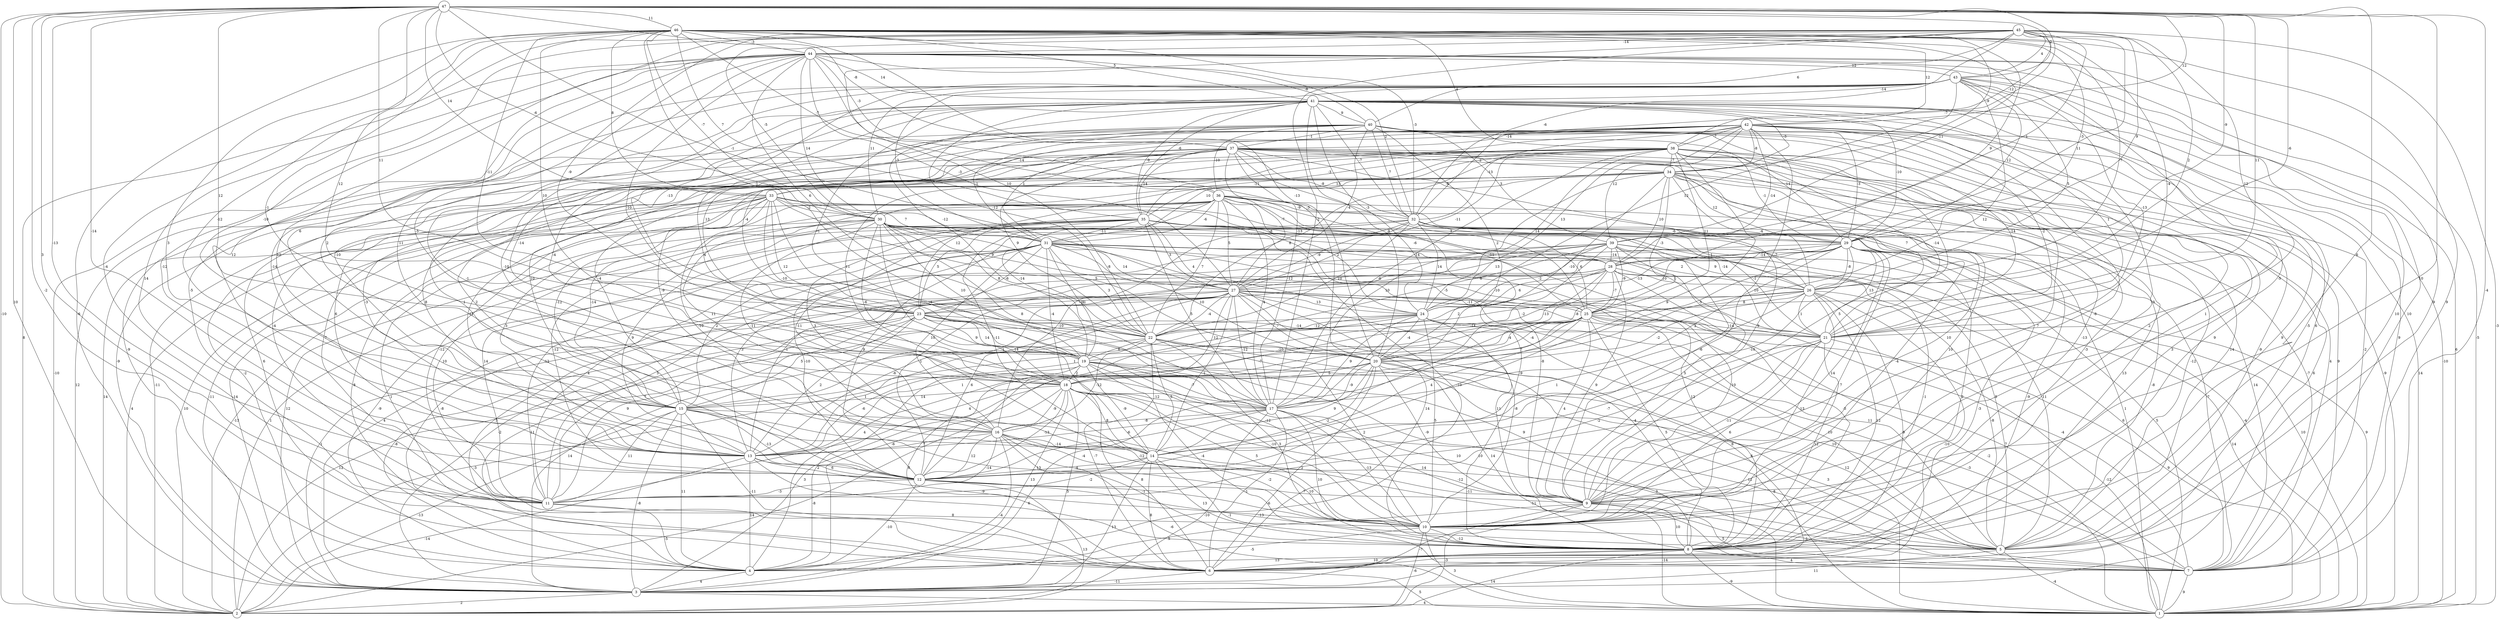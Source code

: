 graph { 
	 fontname="Helvetica,Arial,sans-serif" 
	 node [shape = circle]; 
	 47 -- 2 [label = "-10"];
	 47 -- 3 [label = "10"];
	 47 -- 6 [label = "-2"];
	 47 -- 7 [label = "-4"];
	 47 -- 8 [label = "10"];
	 47 -- 9 [label = "6"];
	 47 -- 11 [label = "3"];
	 47 -- 12 [label = "-13"];
	 47 -- 13 [label = "-14"];
	 47 -- 18 [label = "12"];
	 47 -- 19 [label = "12"];
	 47 -- 23 [label = "11"];
	 47 -- 25 [label = "11"];
	 47 -- 26 [label = "-6"];
	 47 -- 27 [label = "-1"];
	 47 -- 29 [label = "-9"];
	 47 -- 30 [label = "-6"];
	 47 -- 32 [label = "-7"];
	 47 -- 33 [label = "14"];
	 47 -- 37 [label = "-8"];
	 47 -- 42 [label = "12"];
	 47 -- 43 [label = "2"];
	 47 -- 46 [label = "11"];
	 46 -- 3 [label = "-6"];
	 46 -- 7 [label = "9"];
	 46 -- 13 [label = "3"];
	 46 -- 15 [label = "-12"];
	 46 -- 18 [label = "-1"];
	 46 -- 19 [label = "10"];
	 46 -- 20 [label = "-13"];
	 46 -- 21 [label = "-4"];
	 46 -- 22 [label = "-1"];
	 46 -- 23 [label = "-11"];
	 46 -- 26 [label = "-7"];
	 46 -- 28 [label = "9"];
	 46 -- 29 [label = "-3"];
	 46 -- 30 [label = "-7"];
	 46 -- 32 [label = "-3"];
	 46 -- 33 [label = "8"];
	 46 -- 34 [label = "-9"];
	 46 -- 35 [label = "7"];
	 46 -- 36 [label = "-7"];
	 46 -- 38 [label = "4"];
	 46 -- 39 [label = "-11"];
	 46 -- 41 [label = "5"];
	 46 -- 42 [label = "12"];
	 46 -- 44 [label = "-3"];
	 45 -- 1 [label = "-3"];
	 45 -- 11 [label = "-4"];
	 45 -- 12 [label = "12"];
	 45 -- 15 [label = "-10"];
	 45 -- 17 [label = "-2"];
	 45 -- 21 [label = "12"];
	 45 -- 22 [label = "10"];
	 45 -- 23 [label = "-9"];
	 45 -- 26 [label = "2"];
	 45 -- 28 [label = "11"];
	 45 -- 29 [label = "9"];
	 45 -- 30 [label = "-5"];
	 45 -- 32 [label = "-6"];
	 45 -- 38 [label = "-12"];
	 45 -- 39 [label = "1"];
	 45 -- 40 [label = "6"];
	 45 -- 43 [label = "4"];
	 45 -- 44 [label = "-14"];
	 44 -- 1 [label = "-5"];
	 44 -- 2 [label = "8"];
	 44 -- 5 [label = "9"];
	 44 -- 6 [label = "10"];
	 44 -- 9 [label = "-5"];
	 44 -- 11 [label = "14"];
	 44 -- 12 [label = "-12"];
	 44 -- 13 [label = "12"];
	 44 -- 15 [label = "6"];
	 44 -- 16 [label = "11"];
	 44 -- 17 [label = "-5"];
	 44 -- 19 [label = "-10"];
	 44 -- 20 [label = "-3"];
	 44 -- 22 [label = "6"];
	 44 -- 27 [label = "-3"];
	 44 -- 31 [label = "14"];
	 44 -- 32 [label = "2"];
	 44 -- 37 [label = "-3"];
	 44 -- 40 [label = "-8"];
	 44 -- 41 [label = "14"];
	 44 -- 43 [label = "12"];
	 43 -- 1 [label = "6"];
	 43 -- 5 [label = "10"];
	 43 -- 6 [label = "-5"];
	 43 -- 11 [label = "-5"];
	 43 -- 13 [label = "-14"];
	 43 -- 15 [label = "2"];
	 43 -- 20 [label = "12"];
	 43 -- 21 [label = "-13"];
	 43 -- 22 [label = "-12"];
	 43 -- 23 [label = "-13"];
	 43 -- 24 [label = "12"];
	 43 -- 26 [label = "5"];
	 43 -- 29 [label = "12"];
	 43 -- 30 [label = "11"];
	 43 -- 31 [label = "-3"];
	 43 -- 41 [label = "-14"];
	 42 -- 1 [label = "14"];
	 42 -- 3 [label = "-9"];
	 42 -- 4 [label = "-9"];
	 42 -- 8 [label = "9"];
	 42 -- 9 [label = "-8"];
	 42 -- 10 [label = "2"];
	 42 -- 12 [label = "2"];
	 42 -- 14 [label = "10"];
	 42 -- 21 [label = "-2"];
	 42 -- 23 [label = "-4"];
	 42 -- 24 [label = "13"];
	 42 -- 28 [label = "-14"];
	 42 -- 29 [label = "-3"];
	 42 -- 31 [label = "1"];
	 42 -- 32 [label = "-13"];
	 42 -- 33 [label = "-14"];
	 42 -- 34 [label = "-8"];
	 42 -- 35 [label = "-3"];
	 42 -- 37 [label = "-14"];
	 42 -- 38 [label = "-7"];
	 42 -- 39 [label = "12"];
	 41 -- 1 [label = "-10"];
	 41 -- 5 [label = "6"];
	 41 -- 7 [label = "9"];
	 41 -- 9 [label = "-3"];
	 41 -- 10 [label = "1"];
	 41 -- 14 [label = "-1"];
	 41 -- 15 [label = "-10"];
	 41 -- 16 [label = "-10"];
	 41 -- 17 [label = "-4"];
	 41 -- 18 [label = "-14"];
	 41 -- 19 [label = "-1"];
	 41 -- 20 [label = "-4"];
	 41 -- 21 [label = "1"];
	 41 -- 22 [label = "-12"];
	 41 -- 24 [label = "-3"];
	 41 -- 29 [label = "-10"];
	 41 -- 32 [label = "-7"];
	 41 -- 34 [label = "-3"];
	 41 -- 35 [label = "-9"];
	 41 -- 36 [label = "-6"];
	 41 -- 40 [label = "9"];
	 40 -- 1 [label = "-9"];
	 40 -- 2 [label = "-10"];
	 40 -- 7 [label = "-2"];
	 40 -- 8 [label = "9"];
	 40 -- 9 [label = "5"];
	 40 -- 12 [label = "1"];
	 40 -- 18 [label = "4"];
	 40 -- 20 [label = "2"];
	 40 -- 21 [label = "-14"];
	 40 -- 23 [label = "13"];
	 40 -- 27 [label = "-4"];
	 40 -- 29 [label = "14"];
	 40 -- 31 [label = "-1"];
	 40 -- 32 [label = "7"];
	 40 -- 36 [label = "-10"];
	 40 -- 37 [label = "-1"];
	 40 -- 39 [label = "3"];
	 39 -- 1 [label = "10"];
	 39 -- 3 [label = "4"];
	 39 -- 5 [label = "11"];
	 39 -- 8 [label = "-1"];
	 39 -- 9 [label = "5"];
	 39 -- 11 [label = "5"];
	 39 -- 12 [label = "-1"];
	 39 -- 17 [label = "-14"];
	 39 -- 22 [label = "-5"];
	 39 -- 24 [label = "-2"];
	 39 -- 25 [label = "-9"];
	 39 -- 26 [label = "9"];
	 39 -- 27 [label = "13"];
	 39 -- 28 [label = "-14"];
	 38 -- 2 [label = "-11"];
	 38 -- 3 [label = "6"];
	 38 -- 5 [label = "-9"];
	 38 -- 7 [label = "9"];
	 38 -- 8 [label = "3"];
	 38 -- 9 [label = "7"];
	 38 -- 13 [label = "8"];
	 38 -- 14 [label = "9"];
	 38 -- 15 [label = "-4"];
	 38 -- 17 [label = "-6"];
	 38 -- 18 [label = "11"];
	 38 -- 21 [label = "-14"];
	 38 -- 22 [label = "8"];
	 38 -- 24 [label = "14"];
	 38 -- 25 [label = "11"];
	 38 -- 27 [label = "-11"];
	 38 -- 29 [label = "-1"];
	 38 -- 30 [label = "-11"];
	 38 -- 31 [label = "10"];
	 38 -- 34 [label = "-7"];
	 38 -- 35 [label = "13"];
	 37 -- 2 [label = "12"];
	 37 -- 5 [label = "14"];
	 37 -- 6 [label = "6"];
	 37 -- 7 [label = "4"];
	 37 -- 8 [label = "-3"];
	 37 -- 9 [label = "9"];
	 37 -- 10 [label = "-13"];
	 37 -- 11 [label = "-4"];
	 37 -- 12 [label = "6"];
	 37 -- 13 [label = "-3"];
	 37 -- 15 [label = "10"];
	 37 -- 16 [label = "-9"];
	 37 -- 17 [label = "-12"];
	 37 -- 21 [label = "7"];
	 37 -- 22 [label = "9"];
	 37 -- 25 [label = "3"];
	 37 -- 27 [label = "-7"];
	 37 -- 32 [label = "-8"];
	 37 -- 34 [label = "-2"];
	 37 -- 35 [label = "14"];
	 36 -- 1 [label = "1"];
	 36 -- 2 [label = "10"];
	 36 -- 3 [label = "-14"];
	 36 -- 7 [label = "14"];
	 36 -- 8 [label = "-9"];
	 36 -- 9 [label = "-6"];
	 36 -- 10 [label = "-4"];
	 36 -- 14 [label = "3"];
	 36 -- 15 [label = "-14"];
	 36 -- 16 [label = "11"];
	 36 -- 17 [label = "4"];
	 36 -- 19 [label = "-14"];
	 36 -- 22 [label = "7"];
	 36 -- 24 [label = "2"];
	 36 -- 25 [label = "-11"];
	 36 -- 27 [label = "5"];
	 36 -- 31 [label = "-6"];
	 36 -- 32 [label = "-9"];
	 35 -- 1 [label = "5"];
	 35 -- 3 [label = "12"];
	 35 -- 7 [label = "-7"];
	 35 -- 8 [label = "-10"];
	 35 -- 9 [label = "-8"];
	 35 -- 11 [label = "14"];
	 35 -- 13 [label = "9"];
	 35 -- 14 [label = "-11"];
	 35 -- 16 [label = "-11"];
	 35 -- 17 [label = "5"];
	 35 -- 21 [label = "1"];
	 35 -- 23 [label = "5"];
	 35 -- 24 [label = "4"];
	 35 -- 27 [label = "3"];
	 35 -- 31 [label = "-11"];
	 34 -- 2 [label = "14"];
	 34 -- 4 [label = "-2"];
	 34 -- 5 [label = "-12"];
	 34 -- 6 [label = "13"];
	 34 -- 7 [label = "-7"];
	 34 -- 9 [label = "10"];
	 34 -- 10 [label = "10"];
	 34 -- 11 [label = "7"];
	 34 -- 13 [label = "11"];
	 34 -- 17 [label = "10"];
	 34 -- 20 [label = "-10"];
	 34 -- 23 [label = "12"];
	 34 -- 25 [label = "-3"];
	 34 -- 26 [label = "-4"];
	 34 -- 28 [label = "10"];
	 34 -- 29 [label = "12"];
	 34 -- 33 [label = "-9"];
	 33 -- 2 [label = "4"];
	 33 -- 3 [label = "-11"];
	 33 -- 6 [label = "8"];
	 33 -- 11 [label = "-12"];
	 33 -- 13 [label = "3"];
	 33 -- 14 [label = "-10"];
	 33 -- 15 [label = "-12"];
	 33 -- 17 [label = "-4"];
	 33 -- 19 [label = "-10"];
	 33 -- 20 [label = "5"];
	 33 -- 21 [label = "-14"];
	 33 -- 22 [label = "12"];
	 33 -- 28 [label = "-13"];
	 33 -- 30 [label = "-2"];
	 33 -- 31 [label = "7"];
	 32 -- 2 [label = "1"];
	 32 -- 5 [label = "-8"];
	 32 -- 6 [label = "-9"];
	 32 -- 11 [label = "-12"];
	 32 -- 12 [label = "9"];
	 32 -- 16 [label = "-10"];
	 32 -- 21 [label = "-1"];
	 32 -- 22 [label = "10"];
	 32 -- 24 [label = "14"];
	 32 -- 25 [label = "6"];
	 32 -- 26 [label = "-7"];
	 32 -- 27 [label = "-9"];
	 32 -- 29 [label = "-6"];
	 31 -- 4 [label = "-9"];
	 31 -- 5 [label = "5"];
	 31 -- 6 [label = "14"];
	 31 -- 8 [label = "12"];
	 31 -- 10 [label = "10"];
	 31 -- 11 [label = "4"];
	 31 -- 12 [label = "-10"];
	 31 -- 13 [label = "3"];
	 31 -- 15 [label = "2"];
	 31 -- 16 [label = "10"];
	 31 -- 18 [label = "-4"];
	 31 -- 19 [label = "11"];
	 31 -- 20 [label = "10"];
	 31 -- 21 [label = "-10"];
	 31 -- 22 [label = "3"];
	 31 -- 23 [label = "-6"];
	 31 -- 26 [label = "2"];
	 31 -- 27 [label = "14"];
	 31 -- 28 [label = "-14"];
	 30 -- 1 [label = "-4"];
	 30 -- 2 [label = "-13"];
	 30 -- 6 [label = "1"];
	 30 -- 11 [label = "10"];
	 30 -- 12 [label = "-12"];
	 30 -- 14 [label = "9"];
	 30 -- 16 [label = "-11"];
	 30 -- 17 [label = "8"];
	 30 -- 18 [label = "-6"];
	 30 -- 19 [label = "10"];
	 30 -- 22 [label = "8"];
	 30 -- 25 [label = "-8"];
	 30 -- 26 [label = "-1"];
	 30 -- 27 [label = "9"];
	 30 -- 28 [label = "-6"];
	 30 -- 29 [label = "-8"];
	 29 -- 1 [label = "9"];
	 29 -- 4 [label = "-8"];
	 29 -- 6 [label = "-3"];
	 29 -- 8 [label = "2"];
	 29 -- 9 [label = "14"];
	 29 -- 10 [label = "7"];
	 29 -- 12 [label = "-7"];
	 29 -- 13 [label = "-1"];
	 29 -- 14 [label = "-10"];
	 29 -- 17 [label = "2"];
	 29 -- 20 [label = "-5"];
	 29 -- 21 [label = "13"];
	 29 -- 23 [label = "-13"];
	 29 -- 26 [label = "-8"];
	 29 -- 28 [label = "-14"];
	 28 -- 1 [label = "14"];
	 28 -- 3 [label = "-2"];
	 28 -- 4 [label = "3"];
	 28 -- 7 [label = "6"];
	 28 -- 8 [label = "-5"];
	 28 -- 9 [label = "9"];
	 28 -- 17 [label = "-4"];
	 28 -- 19 [label = "2"];
	 28 -- 20 [label = "-13"];
	 28 -- 24 [label = "6"];
	 28 -- 25 [label = "-7"];
	 28 -- 26 [label = "10"];
	 28 -- 27 [label = "8"];
	 27 -- 1 [label = "-2"];
	 27 -- 3 [label = "1"];
	 27 -- 5 [label = "11"];
	 27 -- 6 [label = "11"];
	 27 -- 7 [label = "-4"];
	 27 -- 8 [label = "-4"];
	 27 -- 10 [label = "-8"];
	 27 -- 11 [label = "7"];
	 27 -- 12 [label = "6"];
	 27 -- 13 [label = "-6"];
	 27 -- 14 [label = "-1"];
	 27 -- 15 [label = "-1"];
	 27 -- 17 [label = "-12"];
	 27 -- 18 [label = "12"];
	 27 -- 20 [label = "7"];
	 27 -- 21 [label = "-8"];
	 27 -- 22 [label = "-4"];
	 27 -- 23 [label = "-11"];
	 27 -- 24 [label = "13"];
	 27 -- 25 [label = "-11"];
	 26 -- 3 [label = "-10"];
	 26 -- 4 [label = "4"];
	 26 -- 5 [label = "-8"];
	 26 -- 6 [label = "9"];
	 26 -- 8 [label = "12"];
	 26 -- 10 [label = "-13"];
	 26 -- 12 [label = "1"];
	 26 -- 18 [label = "-2"];
	 26 -- 21 [label = "1"];
	 26 -- 22 [label = "-2"];
	 26 -- 25 [label = "8"];
	 25 -- 1 [label = "9"];
	 25 -- 2 [label = "-3"];
	 25 -- 3 [label = "-4"];
	 25 -- 4 [label = "-6"];
	 25 -- 5 [label = "10"];
	 25 -- 7 [label = "7"];
	 25 -- 8 [label = "5"];
	 25 -- 9 [label = "4"];
	 25 -- 11 [label = "4"];
	 25 -- 14 [label = "4"];
	 25 -- 15 [label = "1"];
	 25 -- 18 [label = "7"];
	 25 -- 20 [label = "-4"];
	 25 -- 21 [label = "-14"];
	 24 -- 1 [label = "-3"];
	 24 -- 2 [label = "12"];
	 24 -- 3 [label = "14"];
	 24 -- 7 [label = "10"];
	 24 -- 9 [label = "11"];
	 24 -- 10 [label = "5"];
	 24 -- 13 [label = "1"];
	 24 -- 17 [label = "9"];
	 24 -- 20 [label = "-4"];
	 24 -- 22 [label = "-12"];
	 23 -- 4 [label = "-8"];
	 23 -- 6 [label = "6"];
	 23 -- 8 [label = "9"];
	 23 -- 10 [label = "-12"];
	 23 -- 11 [label = "9"];
	 23 -- 13 [label = "2"];
	 23 -- 15 [label = "5"];
	 23 -- 18 [label = "14"];
	 23 -- 19 [label = "14"];
	 23 -- 21 [label = "-14"];
	 22 -- 1 [label = "3"];
	 22 -- 6 [label = "-7"];
	 22 -- 8 [label = "3"];
	 22 -- 10 [label = "2"];
	 22 -- 13 [label = "1"];
	 22 -- 14 [label = "5"];
	 22 -- 16 [label = "-12"];
	 22 -- 19 [label = "6"];
	 22 -- 20 [label = "-10"];
	 21 -- 1 [label = "-12"];
	 21 -- 4 [label = "10"];
	 21 -- 8 [label = "12"];
	 21 -- 9 [label = "-11"];
	 21 -- 10 [label = "6"];
	 21 -- 11 [label = "-2"];
	 21 -- 12 [label = "-7"];
	 20 -- 1 [label = "-8"];
	 20 -- 3 [label = "3"];
	 20 -- 5 [label = "6"];
	 20 -- 6 [label = "2"];
	 20 -- 8 [label = "14"];
	 20 -- 9 [label = "-9"];
	 20 -- 12 [label = "-2"];
	 20 -- 14 [label = "9"];
	 20 -- 17 [label = "-9"];
	 20 -- 18 [label = "5"];
	 19 -- 1 [label = "3"];
	 19 -- 4 [label = "2"];
	 19 -- 5 [label = "10"];
	 19 -- 6 [label = "8"];
	 19 -- 7 [label = "12"];
	 19 -- 8 [label = "-4"];
	 19 -- 10 [label = "-10"];
	 19 -- 13 [label = "-6"];
	 19 -- 14 [label = "-9"];
	 19 -- 17 [label = "-7"];
	 19 -- 18 [label = "2"];
	 18 -- 2 [label = "-8"];
	 18 -- 3 [label = "5"];
	 18 -- 4 [label = "13"];
	 18 -- 5 [label = "14"];
	 18 -- 6 [label = "8"];
	 18 -- 7 [label = "11"];
	 18 -- 10 [label = "5"];
	 18 -- 12 [label = "-13"];
	 18 -- 14 [label = "8"];
	 18 -- 15 [label = "14"];
	 18 -- 16 [label = "-9"];
	 18 -- 17 [label = "12"];
	 17 -- 2 [label = "-10"];
	 17 -- 5 [label = "-12"];
	 17 -- 6 [label = "-1"];
	 17 -- 8 [label = "10"];
	 17 -- 10 [label = "-13"];
	 17 -- 12 [label = "-3"];
	 17 -- 13 [label = "-6"];
	 17 -- 16 [label = "-8"];
	 16 -- 1 [label = "-6"];
	 16 -- 3 [label = "-4"];
	 16 -- 7 [label = "-11"];
	 16 -- 8 [label = "-1"];
	 16 -- 10 [label = "-2"];
	 16 -- 11 [label = "-14"];
	 16 -- 12 [label = "12"];
	 16 -- 13 [label = "7"];
	 16 -- 14 [label = "-14"];
	 15 -- 2 [label = "-13"];
	 15 -- 3 [label = "-8"];
	 15 -- 4 [label = "11"];
	 15 -- 6 [label = "-11"];
	 15 -- 7 [label = "-11"];
	 15 -- 9 [label = "-12"];
	 15 -- 10 [label = "13"];
	 15 -- 11 [label = "11"];
	 15 -- 12 [label = "-13"];
	 14 -- 3 [label = "13"];
	 14 -- 6 [label = "8"];
	 14 -- 7 [label = "-1"];
	 14 -- 8 [label = "13"];
	 14 -- 10 [label = "10"];
	 14 -- 11 [label = "-2"];
	 14 -- 12 [label = "-4"];
	 13 -- 2 [label = "-14"];
	 13 -- 4 [label = "14"];
	 13 -- 8 [label = "6"];
	 13 -- 10 [label = "-9"];
	 13 -- 12 [label = "6"];
	 12 -- 2 [label = "13"];
	 12 -- 4 [label = "-10"];
	 12 -- 5 [label = "-13"];
	 12 -- 9 [label = "-7"];
	 12 -- 10 [label = "-6"];
	 12 -- 11 [label = "-3"];
	 11 -- 4 [label = "-5"];
	 11 -- 10 [label = "8"];
	 10 -- 1 [label = "3"];
	 10 -- 2 [label = "-6"];
	 10 -- 4 [label = "-5"];
	 10 -- 5 [label = "-1"];
	 10 -- 8 [label = "-12"];
	 9 -- 1 [label = "-14"];
	 9 -- 2 [label = "-3"];
	 9 -- 3 [label = "-7"];
	 9 -- 4 [label = "5"];
	 9 -- 7 [label = "5"];
	 9 -- 8 [label = "10"];
	 8 -- 1 [label = "-9"];
	 8 -- 2 [label = "14"];
	 8 -- 4 [label = "13"];
	 8 -- 6 [label = "10"];
	 8 -- 7 [label = "4"];
	 7 -- 1 [label = "9"];
	 6 -- 1 [label = "5"];
	 6 -- 3 [label = "-11"];
	 5 -- 1 [label = "-4"];
	 5 -- 3 [label = "11"];
	 4 -- 3 [label = "4"];
	 3 -- 1 [label = "4"];
	 3 -- 2 [label = "2"];
	 1;
	 2;
	 3;
	 4;
	 5;
	 6;
	 7;
	 8;
	 9;
	 10;
	 11;
	 12;
	 13;
	 14;
	 15;
	 16;
	 17;
	 18;
	 19;
	 20;
	 21;
	 22;
	 23;
	 24;
	 25;
	 26;
	 27;
	 28;
	 29;
	 30;
	 31;
	 32;
	 33;
	 34;
	 35;
	 36;
	 37;
	 38;
	 39;
	 40;
	 41;
	 42;
	 43;
	 44;
	 45;
	 46;
	 47;
}
